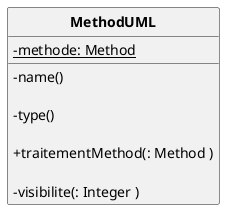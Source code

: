 @startuml

'UML GENER PAR CODE :)

skinparam style strictuml
skinparam classAttributeIconSize 0
skinparam classFontStyle Bold
hide empty members

class MethodUML{
-{static}methode: Method
-name()

-type()

+traitementMethod(: Method )

-visibilite(: Integer )


}
@enduml